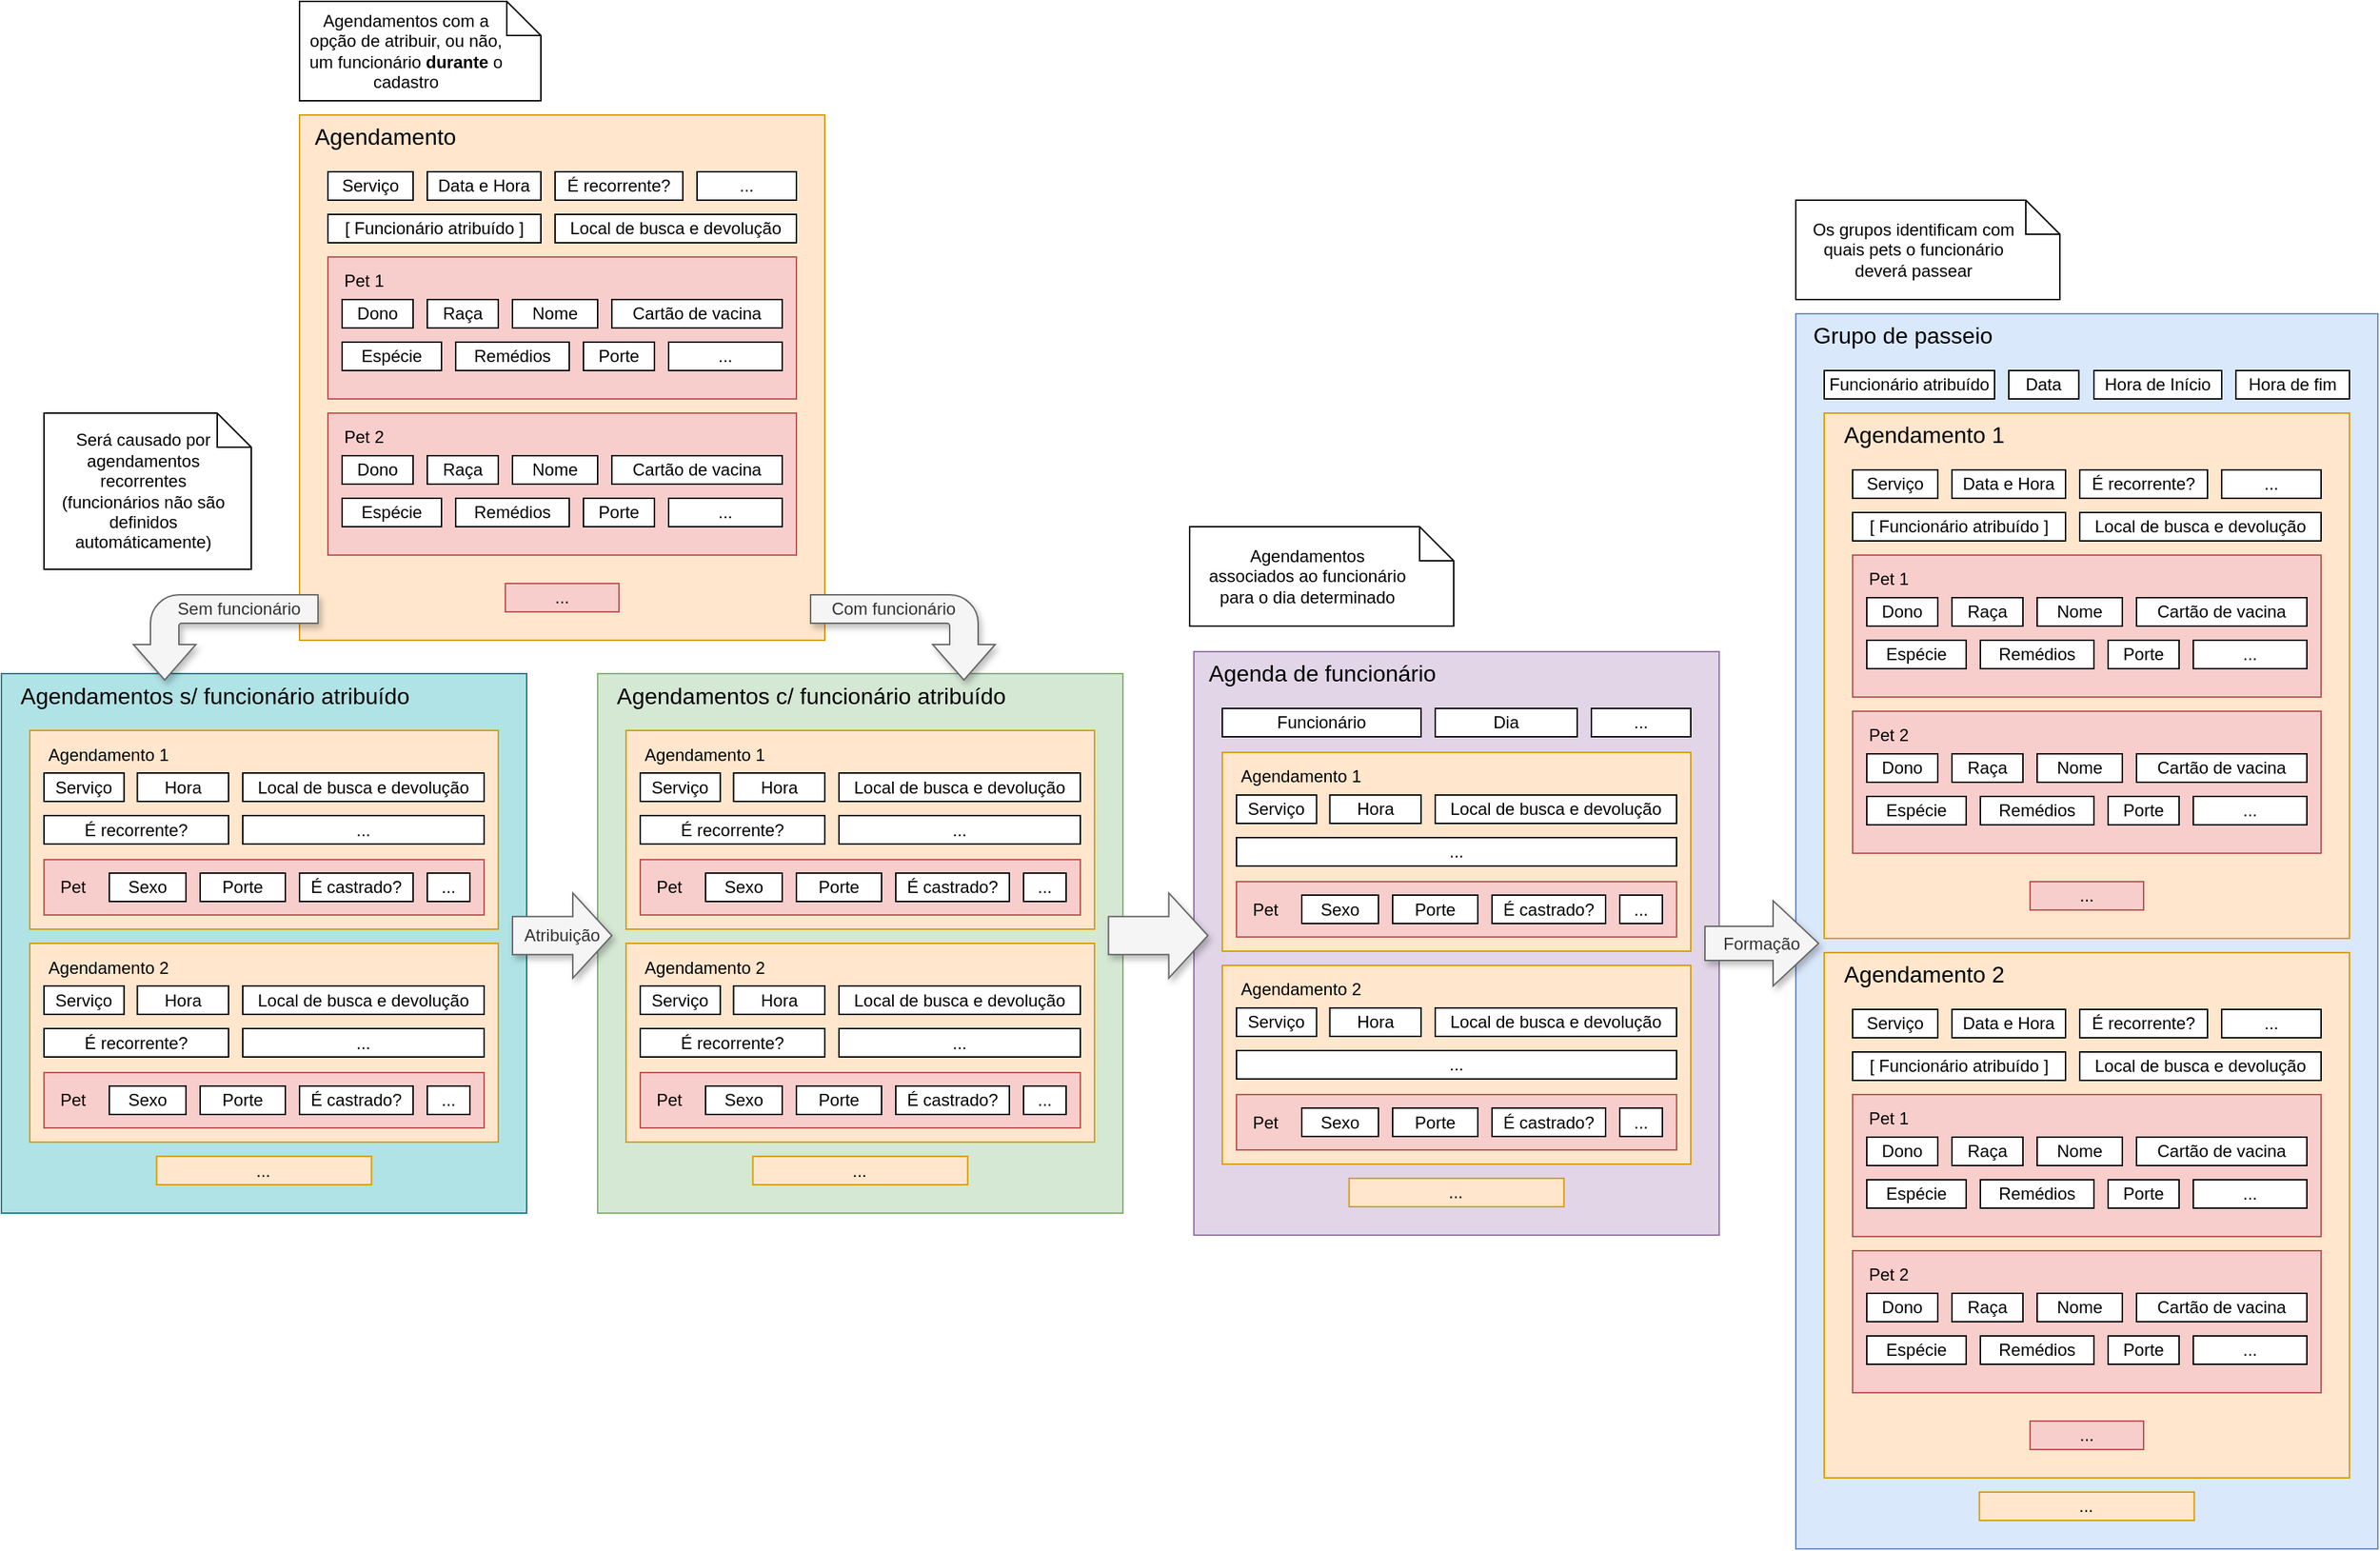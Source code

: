 <mxfile version="26.0.16">
  <diagram name="Page-1" id="s34llh__NXhLMa71MwE4">
    <mxGraphModel dx="2666" dy="677" grid="1" gridSize="10" guides="1" tooltips="1" connect="1" arrows="1" fold="1" page="1" pageScale="1" pageWidth="827" pageHeight="1169" math="0" shadow="0">
      <root>
        <mxCell id="0" />
        <mxCell id="1" parent="0" />
        <mxCell id="NtZi-PJopCHLtHp6JKRj-137" value="" style="group;strokeColor=#6c8ebf;fillColor=#dae8fc;recursiveResize=0;" vertex="1" connectable="0" parent="1">
          <mxGeometry x="274" y="380" width="410" height="870" as="geometry" />
        </mxCell>
        <mxCell id="NtZi-PJopCHLtHp6JKRj-139" value="Grupo de passeio" style="text;html=1;align=center;verticalAlign=middle;resizable=0;points=[];autosize=1;strokeColor=none;fillColor=none;fontSize=16;" vertex="1" parent="NtZi-PJopCHLtHp6JKRj-137">
          <mxGeometry width="150" height="30" as="geometry" />
        </mxCell>
        <mxCell id="NtZi-PJopCHLtHp6JKRj-140" value="..." style="rounded=0;whiteSpace=wrap;html=1;fillColor=#ffe6cc;strokeColor=#d79b00;" vertex="1" parent="NtZi-PJopCHLtHp6JKRj-137">
          <mxGeometry x="129.32" y="830" width="151.35" height="20" as="geometry" />
        </mxCell>
        <mxCell id="NtZi-PJopCHLtHp6JKRj-251" value="Funcionário atribuído" style="rounded=0;whiteSpace=wrap;html=1;" vertex="1" parent="NtZi-PJopCHLtHp6JKRj-137">
          <mxGeometry x="19.99" y="40" width="120.01" height="20" as="geometry" />
        </mxCell>
        <mxCell id="NtZi-PJopCHLtHp6JKRj-58" value="" style="group;fillColor=#ffe6cc;strokeColor=#d79b00;" vertex="1" connectable="0" parent="NtZi-PJopCHLtHp6JKRj-137">
          <mxGeometry x="19.99" y="70" width="370" height="370" as="geometry" />
        </mxCell>
        <mxCell id="NtZi-PJopCHLtHp6JKRj-2" value="Agendamento 1" style="text;html=1;align=center;verticalAlign=middle;resizable=0;points=[];autosize=1;strokeColor=none;fillColor=none;fontSize=16;" vertex="1" parent="NtZi-PJopCHLtHp6JKRj-58">
          <mxGeometry x="0.01" width="140" height="30" as="geometry" />
        </mxCell>
        <mxCell id="NtZi-PJopCHLtHp6JKRj-290" value="" style="group" vertex="1" connectable="0" parent="NtZi-PJopCHLtHp6JKRj-58">
          <mxGeometry x="20" y="40" width="330" height="310" as="geometry" />
        </mxCell>
        <mxCell id="NtZi-PJopCHLtHp6JKRj-39" value="..." style="rounded=0;whiteSpace=wrap;html=1;fillColor=#f8cecc;strokeColor=#b85450;" vertex="1" parent="NtZi-PJopCHLtHp6JKRj-290">
          <mxGeometry x="125" y="290" width="80" height="20" as="geometry" />
        </mxCell>
        <mxCell id="NtZi-PJopCHLtHp6JKRj-57" value="" style="group" vertex="1" connectable="0" parent="NtZi-PJopCHLtHp6JKRj-290">
          <mxGeometry width="330" height="50" as="geometry" />
        </mxCell>
        <mxCell id="NtZi-PJopCHLtHp6JKRj-3" value="Serviço" style="rounded=0;whiteSpace=wrap;html=1;" vertex="1" parent="NtZi-PJopCHLtHp6JKRj-57">
          <mxGeometry width="60" height="20" as="geometry" />
        </mxCell>
        <mxCell id="NtZi-PJopCHLtHp6JKRj-4" value="Data e Hora" style="rounded=0;whiteSpace=wrap;html=1;" vertex="1" parent="NtZi-PJopCHLtHp6JKRj-57">
          <mxGeometry x="70" width="80" height="20" as="geometry" />
        </mxCell>
        <mxCell id="NtZi-PJopCHLtHp6JKRj-5" value="É recorrente?" style="rounded=0;whiteSpace=wrap;html=1;" vertex="1" parent="NtZi-PJopCHLtHp6JKRj-57">
          <mxGeometry x="160" width="90" height="20" as="geometry" />
        </mxCell>
        <mxCell id="NtZi-PJopCHLtHp6JKRj-6" value="[ Funcionário atribuído ]" style="rounded=0;whiteSpace=wrap;html=1;" vertex="1" parent="NtZi-PJopCHLtHp6JKRj-57">
          <mxGeometry y="30" width="150" height="20" as="geometry" />
        </mxCell>
        <mxCell id="NtZi-PJopCHLtHp6JKRj-7" value="Local de busca e devolução" style="rounded=0;whiteSpace=wrap;html=1;" vertex="1" parent="NtZi-PJopCHLtHp6JKRj-57">
          <mxGeometry x="160" y="30" width="170" height="20" as="geometry" />
        </mxCell>
        <mxCell id="NtZi-PJopCHLtHp6JKRj-17" value="..." style="rounded=0;whiteSpace=wrap;html=1;" vertex="1" parent="NtZi-PJopCHLtHp6JKRj-57">
          <mxGeometry x="260" width="70" height="20" as="geometry" />
        </mxCell>
        <mxCell id="NtZi-PJopCHLtHp6JKRj-291" value="" style="group" vertex="1" connectable="0" parent="NtZi-PJopCHLtHp6JKRj-58">
          <mxGeometry x="20" y="100" width="330" height="100" as="geometry" />
        </mxCell>
        <mxCell id="NtZi-PJopCHLtHp6JKRj-41" value="" style="group" vertex="1" connectable="0" parent="NtZi-PJopCHLtHp6JKRj-291">
          <mxGeometry width="330" height="100" as="geometry" />
        </mxCell>
        <mxCell id="NtZi-PJopCHLtHp6JKRj-8" value="" style="rounded=0;whiteSpace=wrap;html=1;fillColor=#f8cecc;strokeColor=#b85450;" vertex="1" parent="NtZi-PJopCHLtHp6JKRj-41">
          <mxGeometry width="330" height="100" as="geometry" />
        </mxCell>
        <mxCell id="NtZi-PJopCHLtHp6JKRj-9" value="&lt;font style=&quot;font-size: 12px;&quot;&gt;Pet 1&lt;/font&gt;" style="text;html=1;align=center;verticalAlign=middle;resizable=0;points=[];autosize=1;strokeColor=none;fillColor=none;fontSize=16;" vertex="1" parent="NtZi-PJopCHLtHp6JKRj-41">
          <mxGeometry width="50" height="30" as="geometry" />
        </mxCell>
        <mxCell id="NtZi-PJopCHLtHp6JKRj-42" value="" style="group" vertex="1" connectable="0" parent="NtZi-PJopCHLtHp6JKRj-291">
          <mxGeometry x="10" y="30" width="310" height="50" as="geometry" />
        </mxCell>
        <mxCell id="NtZi-PJopCHLtHp6JKRj-10" value="Dono" style="rounded=0;whiteSpace=wrap;html=1;" vertex="1" parent="NtZi-PJopCHLtHp6JKRj-42">
          <mxGeometry width="50" height="20" as="geometry" />
        </mxCell>
        <mxCell id="NtZi-PJopCHLtHp6JKRj-11" value="Raça" style="rounded=0;whiteSpace=wrap;html=1;" vertex="1" parent="NtZi-PJopCHLtHp6JKRj-42">
          <mxGeometry x="60" width="50" height="20" as="geometry" />
        </mxCell>
        <mxCell id="NtZi-PJopCHLtHp6JKRj-12" value="Nome" style="rounded=0;whiteSpace=wrap;html=1;" vertex="1" parent="NtZi-PJopCHLtHp6JKRj-42">
          <mxGeometry x="120" width="60" height="20" as="geometry" />
        </mxCell>
        <mxCell id="NtZi-PJopCHLtHp6JKRj-13" value="Espécie" style="rounded=0;whiteSpace=wrap;html=1;" vertex="1" parent="NtZi-PJopCHLtHp6JKRj-42">
          <mxGeometry y="30" width="70" height="20" as="geometry" />
        </mxCell>
        <mxCell id="NtZi-PJopCHLtHp6JKRj-14" value="Remédios" style="rounded=0;whiteSpace=wrap;html=1;" vertex="1" parent="NtZi-PJopCHLtHp6JKRj-42">
          <mxGeometry x="80" y="30" width="80" height="20" as="geometry" />
        </mxCell>
        <mxCell id="NtZi-PJopCHLtHp6JKRj-15" value="Cartão de vacina" style="rounded=0;whiteSpace=wrap;html=1;" vertex="1" parent="NtZi-PJopCHLtHp6JKRj-42">
          <mxGeometry x="190" width="120" height="20" as="geometry" />
        </mxCell>
        <mxCell id="NtZi-PJopCHLtHp6JKRj-16" value="..." style="rounded=0;whiteSpace=wrap;html=1;" vertex="1" parent="NtZi-PJopCHLtHp6JKRj-42">
          <mxGeometry x="230" y="30" width="80" height="20" as="geometry" />
        </mxCell>
        <mxCell id="NtZi-PJopCHLtHp6JKRj-18" value="Porte" style="rounded=0;whiteSpace=wrap;html=1;" vertex="1" parent="NtZi-PJopCHLtHp6JKRj-42">
          <mxGeometry x="170" y="30" width="50" height="20" as="geometry" />
        </mxCell>
        <mxCell id="NtZi-PJopCHLtHp6JKRj-296" value="" style="group" vertex="1" connectable="0" parent="NtZi-PJopCHLtHp6JKRj-58">
          <mxGeometry x="20" y="210" width="330" height="100" as="geometry" />
        </mxCell>
        <mxCell id="NtZi-PJopCHLtHp6JKRj-297" value="" style="group" vertex="1" connectable="0" parent="NtZi-PJopCHLtHp6JKRj-296">
          <mxGeometry width="330" height="100" as="geometry" />
        </mxCell>
        <mxCell id="NtZi-PJopCHLtHp6JKRj-298" value="" style="rounded=0;whiteSpace=wrap;html=1;fillColor=#f8cecc;strokeColor=#b85450;" vertex="1" parent="NtZi-PJopCHLtHp6JKRj-297">
          <mxGeometry width="330" height="100" as="geometry" />
        </mxCell>
        <mxCell id="NtZi-PJopCHLtHp6JKRj-299" value="&lt;font style=&quot;font-size: 12px;&quot;&gt;Pet 2&lt;/font&gt;" style="text;html=1;align=center;verticalAlign=middle;resizable=0;points=[];autosize=1;strokeColor=none;fillColor=none;fontSize=16;" vertex="1" parent="NtZi-PJopCHLtHp6JKRj-297">
          <mxGeometry width="50" height="30" as="geometry" />
        </mxCell>
        <mxCell id="NtZi-PJopCHLtHp6JKRj-300" value="" style="group" vertex="1" connectable="0" parent="NtZi-PJopCHLtHp6JKRj-296">
          <mxGeometry x="10" y="30" width="310" height="50" as="geometry" />
        </mxCell>
        <mxCell id="NtZi-PJopCHLtHp6JKRj-301" value="Dono" style="rounded=0;whiteSpace=wrap;html=1;" vertex="1" parent="NtZi-PJopCHLtHp6JKRj-300">
          <mxGeometry width="50" height="20" as="geometry" />
        </mxCell>
        <mxCell id="NtZi-PJopCHLtHp6JKRj-302" value="Raça" style="rounded=0;whiteSpace=wrap;html=1;" vertex="1" parent="NtZi-PJopCHLtHp6JKRj-300">
          <mxGeometry x="60" width="50" height="20" as="geometry" />
        </mxCell>
        <mxCell id="NtZi-PJopCHLtHp6JKRj-303" value="Nome" style="rounded=0;whiteSpace=wrap;html=1;" vertex="1" parent="NtZi-PJopCHLtHp6JKRj-300">
          <mxGeometry x="120" width="60" height="20" as="geometry" />
        </mxCell>
        <mxCell id="NtZi-PJopCHLtHp6JKRj-304" value="Espécie" style="rounded=0;whiteSpace=wrap;html=1;" vertex="1" parent="NtZi-PJopCHLtHp6JKRj-300">
          <mxGeometry y="30" width="70" height="20" as="geometry" />
        </mxCell>
        <mxCell id="NtZi-PJopCHLtHp6JKRj-305" value="Remédios" style="rounded=0;whiteSpace=wrap;html=1;" vertex="1" parent="NtZi-PJopCHLtHp6JKRj-300">
          <mxGeometry x="80" y="30" width="80" height="20" as="geometry" />
        </mxCell>
        <mxCell id="NtZi-PJopCHLtHp6JKRj-306" value="Cartão de vacina" style="rounded=0;whiteSpace=wrap;html=1;" vertex="1" parent="NtZi-PJopCHLtHp6JKRj-300">
          <mxGeometry x="190" width="120" height="20" as="geometry" />
        </mxCell>
        <mxCell id="NtZi-PJopCHLtHp6JKRj-307" value="..." style="rounded=0;whiteSpace=wrap;html=1;" vertex="1" parent="NtZi-PJopCHLtHp6JKRj-300">
          <mxGeometry x="230" y="30" width="80" height="20" as="geometry" />
        </mxCell>
        <mxCell id="NtZi-PJopCHLtHp6JKRj-308" value="Porte" style="rounded=0;whiteSpace=wrap;html=1;" vertex="1" parent="NtZi-PJopCHLtHp6JKRj-300">
          <mxGeometry x="170" y="30" width="50" height="20" as="geometry" />
        </mxCell>
        <mxCell id="NtZi-PJopCHLtHp6JKRj-309" value="" style="group;fillColor=#ffe6cc;strokeColor=#d79b00;" vertex="1" connectable="0" parent="NtZi-PJopCHLtHp6JKRj-137">
          <mxGeometry x="19.99" y="450" width="370" height="370" as="geometry" />
        </mxCell>
        <mxCell id="NtZi-PJopCHLtHp6JKRj-310" value="Agendamento 2" style="text;html=1;align=center;verticalAlign=middle;resizable=0;points=[];autosize=1;strokeColor=none;fillColor=none;fontSize=16;" vertex="1" parent="NtZi-PJopCHLtHp6JKRj-309">
          <mxGeometry x="0.01" width="140" height="30" as="geometry" />
        </mxCell>
        <mxCell id="NtZi-PJopCHLtHp6JKRj-311" value="" style="group" vertex="1" connectable="0" parent="NtZi-PJopCHLtHp6JKRj-309">
          <mxGeometry x="20" y="40" width="330" height="310" as="geometry" />
        </mxCell>
        <mxCell id="NtZi-PJopCHLtHp6JKRj-312" value="..." style="rounded=0;whiteSpace=wrap;html=1;fillColor=#f8cecc;strokeColor=#b85450;" vertex="1" parent="NtZi-PJopCHLtHp6JKRj-311">
          <mxGeometry x="125" y="290" width="80" height="20" as="geometry" />
        </mxCell>
        <mxCell id="NtZi-PJopCHLtHp6JKRj-313" value="" style="group" vertex="1" connectable="0" parent="NtZi-PJopCHLtHp6JKRj-311">
          <mxGeometry width="330" height="50" as="geometry" />
        </mxCell>
        <mxCell id="NtZi-PJopCHLtHp6JKRj-314" value="Serviço" style="rounded=0;whiteSpace=wrap;html=1;" vertex="1" parent="NtZi-PJopCHLtHp6JKRj-313">
          <mxGeometry width="60" height="20" as="geometry" />
        </mxCell>
        <mxCell id="NtZi-PJopCHLtHp6JKRj-315" value="Data e Hora" style="rounded=0;whiteSpace=wrap;html=1;" vertex="1" parent="NtZi-PJopCHLtHp6JKRj-313">
          <mxGeometry x="70" width="80" height="20" as="geometry" />
        </mxCell>
        <mxCell id="NtZi-PJopCHLtHp6JKRj-316" value="É recorrente?" style="rounded=0;whiteSpace=wrap;html=1;" vertex="1" parent="NtZi-PJopCHLtHp6JKRj-313">
          <mxGeometry x="160" width="90" height="20" as="geometry" />
        </mxCell>
        <mxCell id="NtZi-PJopCHLtHp6JKRj-317" value="[ Funcionário atribuído ]" style="rounded=0;whiteSpace=wrap;html=1;" vertex="1" parent="NtZi-PJopCHLtHp6JKRj-313">
          <mxGeometry y="30" width="150" height="20" as="geometry" />
        </mxCell>
        <mxCell id="NtZi-PJopCHLtHp6JKRj-318" value="Local de busca e devolução" style="rounded=0;whiteSpace=wrap;html=1;" vertex="1" parent="NtZi-PJopCHLtHp6JKRj-313">
          <mxGeometry x="160" y="30" width="170" height="20" as="geometry" />
        </mxCell>
        <mxCell id="NtZi-PJopCHLtHp6JKRj-319" value="..." style="rounded=0;whiteSpace=wrap;html=1;" vertex="1" parent="NtZi-PJopCHLtHp6JKRj-313">
          <mxGeometry x="260" width="70" height="20" as="geometry" />
        </mxCell>
        <mxCell id="NtZi-PJopCHLtHp6JKRj-320" value="" style="group" vertex="1" connectable="0" parent="NtZi-PJopCHLtHp6JKRj-309">
          <mxGeometry x="20" y="100" width="330" height="100" as="geometry" />
        </mxCell>
        <mxCell id="NtZi-PJopCHLtHp6JKRj-321" value="" style="group" vertex="1" connectable="0" parent="NtZi-PJopCHLtHp6JKRj-320">
          <mxGeometry width="330" height="100" as="geometry" />
        </mxCell>
        <mxCell id="NtZi-PJopCHLtHp6JKRj-322" value="" style="rounded=0;whiteSpace=wrap;html=1;fillColor=#f8cecc;strokeColor=#b85450;" vertex="1" parent="NtZi-PJopCHLtHp6JKRj-321">
          <mxGeometry width="330" height="100" as="geometry" />
        </mxCell>
        <mxCell id="NtZi-PJopCHLtHp6JKRj-323" value="&lt;font style=&quot;font-size: 12px;&quot;&gt;Pet 1&lt;/font&gt;" style="text;html=1;align=center;verticalAlign=middle;resizable=0;points=[];autosize=1;strokeColor=none;fillColor=none;fontSize=16;" vertex="1" parent="NtZi-PJopCHLtHp6JKRj-321">
          <mxGeometry width="50" height="30" as="geometry" />
        </mxCell>
        <mxCell id="NtZi-PJopCHLtHp6JKRj-324" value="" style="group" vertex="1" connectable="0" parent="NtZi-PJopCHLtHp6JKRj-320">
          <mxGeometry x="10" y="30" width="310" height="50" as="geometry" />
        </mxCell>
        <mxCell id="NtZi-PJopCHLtHp6JKRj-325" value="Dono" style="rounded=0;whiteSpace=wrap;html=1;" vertex="1" parent="NtZi-PJopCHLtHp6JKRj-324">
          <mxGeometry width="50" height="20" as="geometry" />
        </mxCell>
        <mxCell id="NtZi-PJopCHLtHp6JKRj-326" value="Raça" style="rounded=0;whiteSpace=wrap;html=1;" vertex="1" parent="NtZi-PJopCHLtHp6JKRj-324">
          <mxGeometry x="60" width="50" height="20" as="geometry" />
        </mxCell>
        <mxCell id="NtZi-PJopCHLtHp6JKRj-327" value="Nome" style="rounded=0;whiteSpace=wrap;html=1;" vertex="1" parent="NtZi-PJopCHLtHp6JKRj-324">
          <mxGeometry x="120" width="60" height="20" as="geometry" />
        </mxCell>
        <mxCell id="NtZi-PJopCHLtHp6JKRj-328" value="Espécie" style="rounded=0;whiteSpace=wrap;html=1;" vertex="1" parent="NtZi-PJopCHLtHp6JKRj-324">
          <mxGeometry y="30" width="70" height="20" as="geometry" />
        </mxCell>
        <mxCell id="NtZi-PJopCHLtHp6JKRj-329" value="Remédios" style="rounded=0;whiteSpace=wrap;html=1;" vertex="1" parent="NtZi-PJopCHLtHp6JKRj-324">
          <mxGeometry x="80" y="30" width="80" height="20" as="geometry" />
        </mxCell>
        <mxCell id="NtZi-PJopCHLtHp6JKRj-330" value="Cartão de vacina" style="rounded=0;whiteSpace=wrap;html=1;" vertex="1" parent="NtZi-PJopCHLtHp6JKRj-324">
          <mxGeometry x="190" width="120" height="20" as="geometry" />
        </mxCell>
        <mxCell id="NtZi-PJopCHLtHp6JKRj-331" value="..." style="rounded=0;whiteSpace=wrap;html=1;" vertex="1" parent="NtZi-PJopCHLtHp6JKRj-324">
          <mxGeometry x="230" y="30" width="80" height="20" as="geometry" />
        </mxCell>
        <mxCell id="NtZi-PJopCHLtHp6JKRj-332" value="Porte" style="rounded=0;whiteSpace=wrap;html=1;" vertex="1" parent="NtZi-PJopCHLtHp6JKRj-324">
          <mxGeometry x="170" y="30" width="50" height="20" as="geometry" />
        </mxCell>
        <mxCell id="NtZi-PJopCHLtHp6JKRj-333" value="" style="group" vertex="1" connectable="0" parent="NtZi-PJopCHLtHp6JKRj-309">
          <mxGeometry x="20" y="210" width="330" height="100" as="geometry" />
        </mxCell>
        <mxCell id="NtZi-PJopCHLtHp6JKRj-334" value="" style="group" vertex="1" connectable="0" parent="NtZi-PJopCHLtHp6JKRj-333">
          <mxGeometry width="330" height="100" as="geometry" />
        </mxCell>
        <mxCell id="NtZi-PJopCHLtHp6JKRj-335" value="" style="rounded=0;whiteSpace=wrap;html=1;fillColor=#f8cecc;strokeColor=#b85450;" vertex="1" parent="NtZi-PJopCHLtHp6JKRj-334">
          <mxGeometry width="330" height="100" as="geometry" />
        </mxCell>
        <mxCell id="NtZi-PJopCHLtHp6JKRj-336" value="&lt;font style=&quot;font-size: 12px;&quot;&gt;Pet 2&lt;/font&gt;" style="text;html=1;align=center;verticalAlign=middle;resizable=0;points=[];autosize=1;strokeColor=none;fillColor=none;fontSize=16;" vertex="1" parent="NtZi-PJopCHLtHp6JKRj-334">
          <mxGeometry width="50" height="30" as="geometry" />
        </mxCell>
        <mxCell id="NtZi-PJopCHLtHp6JKRj-337" value="" style="group" vertex="1" connectable="0" parent="NtZi-PJopCHLtHp6JKRj-333">
          <mxGeometry x="10" y="30" width="310" height="50" as="geometry" />
        </mxCell>
        <mxCell id="NtZi-PJopCHLtHp6JKRj-338" value="Dono" style="rounded=0;whiteSpace=wrap;html=1;" vertex="1" parent="NtZi-PJopCHLtHp6JKRj-337">
          <mxGeometry width="50" height="20" as="geometry" />
        </mxCell>
        <mxCell id="NtZi-PJopCHLtHp6JKRj-339" value="Raça" style="rounded=0;whiteSpace=wrap;html=1;" vertex="1" parent="NtZi-PJopCHLtHp6JKRj-337">
          <mxGeometry x="60" width="50" height="20" as="geometry" />
        </mxCell>
        <mxCell id="NtZi-PJopCHLtHp6JKRj-340" value="Nome" style="rounded=0;whiteSpace=wrap;html=1;" vertex="1" parent="NtZi-PJopCHLtHp6JKRj-337">
          <mxGeometry x="120" width="60" height="20" as="geometry" />
        </mxCell>
        <mxCell id="NtZi-PJopCHLtHp6JKRj-341" value="Espécie" style="rounded=0;whiteSpace=wrap;html=1;" vertex="1" parent="NtZi-PJopCHLtHp6JKRj-337">
          <mxGeometry y="30" width="70" height="20" as="geometry" />
        </mxCell>
        <mxCell id="NtZi-PJopCHLtHp6JKRj-342" value="Remédios" style="rounded=0;whiteSpace=wrap;html=1;" vertex="1" parent="NtZi-PJopCHLtHp6JKRj-337">
          <mxGeometry x="80" y="30" width="80" height="20" as="geometry" />
        </mxCell>
        <mxCell id="NtZi-PJopCHLtHp6JKRj-343" value="Cartão de vacina" style="rounded=0;whiteSpace=wrap;html=1;" vertex="1" parent="NtZi-PJopCHLtHp6JKRj-337">
          <mxGeometry x="190" width="120" height="20" as="geometry" />
        </mxCell>
        <mxCell id="NtZi-PJopCHLtHp6JKRj-344" value="..." style="rounded=0;whiteSpace=wrap;html=1;" vertex="1" parent="NtZi-PJopCHLtHp6JKRj-337">
          <mxGeometry x="230" y="30" width="80" height="20" as="geometry" />
        </mxCell>
        <mxCell id="NtZi-PJopCHLtHp6JKRj-345" value="Porte" style="rounded=0;whiteSpace=wrap;html=1;" vertex="1" parent="NtZi-PJopCHLtHp6JKRj-337">
          <mxGeometry x="170" y="30" width="50" height="20" as="geometry" />
        </mxCell>
        <mxCell id="NtZi-PJopCHLtHp6JKRj-346" value="Hora de Início" style="rounded=0;whiteSpace=wrap;html=1;" vertex="1" parent="NtZi-PJopCHLtHp6JKRj-137">
          <mxGeometry x="210" y="40" width="90" height="20" as="geometry" />
        </mxCell>
        <mxCell id="NtZi-PJopCHLtHp6JKRj-347" value="Hora de fim" style="rounded=0;whiteSpace=wrap;html=1;" vertex="1" parent="NtZi-PJopCHLtHp6JKRj-137">
          <mxGeometry x="310" y="40" width="79.99" height="20" as="geometry" />
        </mxCell>
        <mxCell id="NtZi-PJopCHLtHp6JKRj-348" value="Data" style="rounded=0;whiteSpace=wrap;html=1;" vertex="1" parent="NtZi-PJopCHLtHp6JKRj-137">
          <mxGeometry x="150" y="40" width="49.33" height="20" as="geometry" />
        </mxCell>
        <mxCell id="NtZi-PJopCHLtHp6JKRj-386" value="" style="group;fillColor=#ffe6cc;strokeColor=#d79b00;" vertex="1" connectable="0" parent="1">
          <mxGeometry x="-780.0" y="240" width="370" height="370" as="geometry" />
        </mxCell>
        <mxCell id="NtZi-PJopCHLtHp6JKRj-387" value="Agendamento" style="text;html=1;align=center;verticalAlign=middle;resizable=0;points=[];autosize=1;strokeColor=none;fillColor=none;fontSize=16;" vertex="1" parent="NtZi-PJopCHLtHp6JKRj-386">
          <mxGeometry width="120" height="30" as="geometry" />
        </mxCell>
        <mxCell id="NtZi-PJopCHLtHp6JKRj-388" value="" style="group" vertex="1" connectable="0" parent="NtZi-PJopCHLtHp6JKRj-386">
          <mxGeometry x="20" y="40" width="330" height="310" as="geometry" />
        </mxCell>
        <mxCell id="NtZi-PJopCHLtHp6JKRj-389" value="..." style="rounded=0;whiteSpace=wrap;html=1;fillColor=#f8cecc;strokeColor=#b85450;" vertex="1" parent="NtZi-PJopCHLtHp6JKRj-388">
          <mxGeometry x="125" y="290" width="80" height="20" as="geometry" />
        </mxCell>
        <mxCell id="NtZi-PJopCHLtHp6JKRj-390" value="" style="group" vertex="1" connectable="0" parent="NtZi-PJopCHLtHp6JKRj-388">
          <mxGeometry width="330" height="50" as="geometry" />
        </mxCell>
        <mxCell id="NtZi-PJopCHLtHp6JKRj-391" value="Serviço" style="rounded=0;whiteSpace=wrap;html=1;" vertex="1" parent="NtZi-PJopCHLtHp6JKRj-390">
          <mxGeometry width="60" height="20" as="geometry" />
        </mxCell>
        <mxCell id="NtZi-PJopCHLtHp6JKRj-392" value="Data e Hora" style="rounded=0;whiteSpace=wrap;html=1;" vertex="1" parent="NtZi-PJopCHLtHp6JKRj-390">
          <mxGeometry x="70" width="80" height="20" as="geometry" />
        </mxCell>
        <mxCell id="NtZi-PJopCHLtHp6JKRj-393" value="É recorrente?" style="rounded=0;whiteSpace=wrap;html=1;" vertex="1" parent="NtZi-PJopCHLtHp6JKRj-390">
          <mxGeometry x="160" width="90" height="20" as="geometry" />
        </mxCell>
        <mxCell id="NtZi-PJopCHLtHp6JKRj-394" value="[ Funcionário atribuído ]" style="rounded=0;whiteSpace=wrap;html=1;" vertex="1" parent="NtZi-PJopCHLtHp6JKRj-390">
          <mxGeometry y="30" width="150" height="20" as="geometry" />
        </mxCell>
        <mxCell id="NtZi-PJopCHLtHp6JKRj-395" value="Local de busca e devolução" style="rounded=0;whiteSpace=wrap;html=1;" vertex="1" parent="NtZi-PJopCHLtHp6JKRj-390">
          <mxGeometry x="160" y="30" width="170" height="20" as="geometry" />
        </mxCell>
        <mxCell id="NtZi-PJopCHLtHp6JKRj-396" value="..." style="rounded=0;whiteSpace=wrap;html=1;" vertex="1" parent="NtZi-PJopCHLtHp6JKRj-390">
          <mxGeometry x="260" width="70" height="20" as="geometry" />
        </mxCell>
        <mxCell id="NtZi-PJopCHLtHp6JKRj-397" value="" style="group" vertex="1" connectable="0" parent="NtZi-PJopCHLtHp6JKRj-386">
          <mxGeometry x="20" y="100" width="330" height="100" as="geometry" />
        </mxCell>
        <mxCell id="NtZi-PJopCHLtHp6JKRj-398" value="" style="group" vertex="1" connectable="0" parent="NtZi-PJopCHLtHp6JKRj-397">
          <mxGeometry width="330" height="100" as="geometry" />
        </mxCell>
        <mxCell id="NtZi-PJopCHLtHp6JKRj-399" value="" style="rounded=0;whiteSpace=wrap;html=1;fillColor=#f8cecc;strokeColor=#b85450;" vertex="1" parent="NtZi-PJopCHLtHp6JKRj-398">
          <mxGeometry width="330" height="100" as="geometry" />
        </mxCell>
        <mxCell id="NtZi-PJopCHLtHp6JKRj-400" value="&lt;font style=&quot;font-size: 12px;&quot;&gt;Pet 1&lt;/font&gt;" style="text;html=1;align=center;verticalAlign=middle;resizable=0;points=[];autosize=1;strokeColor=none;fillColor=none;fontSize=16;" vertex="1" parent="NtZi-PJopCHLtHp6JKRj-398">
          <mxGeometry width="50" height="30" as="geometry" />
        </mxCell>
        <mxCell id="NtZi-PJopCHLtHp6JKRj-401" value="" style="group" vertex="1" connectable="0" parent="NtZi-PJopCHLtHp6JKRj-397">
          <mxGeometry x="10" y="30" width="310" height="50" as="geometry" />
        </mxCell>
        <mxCell id="NtZi-PJopCHLtHp6JKRj-402" value="Dono" style="rounded=0;whiteSpace=wrap;html=1;" vertex="1" parent="NtZi-PJopCHLtHp6JKRj-401">
          <mxGeometry width="50" height="20" as="geometry" />
        </mxCell>
        <mxCell id="NtZi-PJopCHLtHp6JKRj-403" value="Raça" style="rounded=0;whiteSpace=wrap;html=1;" vertex="1" parent="NtZi-PJopCHLtHp6JKRj-401">
          <mxGeometry x="60" width="50" height="20" as="geometry" />
        </mxCell>
        <mxCell id="NtZi-PJopCHLtHp6JKRj-404" value="Nome" style="rounded=0;whiteSpace=wrap;html=1;" vertex="1" parent="NtZi-PJopCHLtHp6JKRj-401">
          <mxGeometry x="120" width="60" height="20" as="geometry" />
        </mxCell>
        <mxCell id="NtZi-PJopCHLtHp6JKRj-405" value="Espécie" style="rounded=0;whiteSpace=wrap;html=1;" vertex="1" parent="NtZi-PJopCHLtHp6JKRj-401">
          <mxGeometry y="30" width="70" height="20" as="geometry" />
        </mxCell>
        <mxCell id="NtZi-PJopCHLtHp6JKRj-406" value="Remédios" style="rounded=0;whiteSpace=wrap;html=1;" vertex="1" parent="NtZi-PJopCHLtHp6JKRj-401">
          <mxGeometry x="80" y="30" width="80" height="20" as="geometry" />
        </mxCell>
        <mxCell id="NtZi-PJopCHLtHp6JKRj-407" value="Cartão de vacina" style="rounded=0;whiteSpace=wrap;html=1;" vertex="1" parent="NtZi-PJopCHLtHp6JKRj-401">
          <mxGeometry x="190" width="120" height="20" as="geometry" />
        </mxCell>
        <mxCell id="NtZi-PJopCHLtHp6JKRj-408" value="..." style="rounded=0;whiteSpace=wrap;html=1;" vertex="1" parent="NtZi-PJopCHLtHp6JKRj-401">
          <mxGeometry x="230" y="30" width="80" height="20" as="geometry" />
        </mxCell>
        <mxCell id="NtZi-PJopCHLtHp6JKRj-409" value="Porte" style="rounded=0;whiteSpace=wrap;html=1;" vertex="1" parent="NtZi-PJopCHLtHp6JKRj-401">
          <mxGeometry x="170" y="30" width="50" height="20" as="geometry" />
        </mxCell>
        <mxCell id="NtZi-PJopCHLtHp6JKRj-410" value="" style="group" vertex="1" connectable="0" parent="NtZi-PJopCHLtHp6JKRj-386">
          <mxGeometry x="20" y="210" width="330" height="100" as="geometry" />
        </mxCell>
        <mxCell id="NtZi-PJopCHLtHp6JKRj-411" value="" style="group" vertex="1" connectable="0" parent="NtZi-PJopCHLtHp6JKRj-410">
          <mxGeometry width="330" height="100" as="geometry" />
        </mxCell>
        <mxCell id="NtZi-PJopCHLtHp6JKRj-412" value="" style="rounded=0;whiteSpace=wrap;html=1;fillColor=#f8cecc;strokeColor=#b85450;" vertex="1" parent="NtZi-PJopCHLtHp6JKRj-411">
          <mxGeometry width="330" height="100" as="geometry" />
        </mxCell>
        <mxCell id="NtZi-PJopCHLtHp6JKRj-413" value="&lt;font style=&quot;font-size: 12px;&quot;&gt;Pet 2&lt;/font&gt;" style="text;html=1;align=center;verticalAlign=middle;resizable=0;points=[];autosize=1;strokeColor=none;fillColor=none;fontSize=16;" vertex="1" parent="NtZi-PJopCHLtHp6JKRj-411">
          <mxGeometry width="50" height="30" as="geometry" />
        </mxCell>
        <mxCell id="NtZi-PJopCHLtHp6JKRj-414" value="" style="group" vertex="1" connectable="0" parent="NtZi-PJopCHLtHp6JKRj-410">
          <mxGeometry x="10" y="30" width="310" height="50" as="geometry" />
        </mxCell>
        <mxCell id="NtZi-PJopCHLtHp6JKRj-415" value="Dono" style="rounded=0;whiteSpace=wrap;html=1;" vertex="1" parent="NtZi-PJopCHLtHp6JKRj-414">
          <mxGeometry width="50" height="20" as="geometry" />
        </mxCell>
        <mxCell id="NtZi-PJopCHLtHp6JKRj-416" value="Raça" style="rounded=0;whiteSpace=wrap;html=1;" vertex="1" parent="NtZi-PJopCHLtHp6JKRj-414">
          <mxGeometry x="60" width="50" height="20" as="geometry" />
        </mxCell>
        <mxCell id="NtZi-PJopCHLtHp6JKRj-417" value="Nome" style="rounded=0;whiteSpace=wrap;html=1;" vertex="1" parent="NtZi-PJopCHLtHp6JKRj-414">
          <mxGeometry x="120" width="60" height="20" as="geometry" />
        </mxCell>
        <mxCell id="NtZi-PJopCHLtHp6JKRj-418" value="Espécie" style="rounded=0;whiteSpace=wrap;html=1;" vertex="1" parent="NtZi-PJopCHLtHp6JKRj-414">
          <mxGeometry y="30" width="70" height="20" as="geometry" />
        </mxCell>
        <mxCell id="NtZi-PJopCHLtHp6JKRj-419" value="Remédios" style="rounded=0;whiteSpace=wrap;html=1;" vertex="1" parent="NtZi-PJopCHLtHp6JKRj-414">
          <mxGeometry x="80" y="30" width="80" height="20" as="geometry" />
        </mxCell>
        <mxCell id="NtZi-PJopCHLtHp6JKRj-420" value="Cartão de vacina" style="rounded=0;whiteSpace=wrap;html=1;" vertex="1" parent="NtZi-PJopCHLtHp6JKRj-414">
          <mxGeometry x="190" width="120" height="20" as="geometry" />
        </mxCell>
        <mxCell id="NtZi-PJopCHLtHp6JKRj-421" value="..." style="rounded=0;whiteSpace=wrap;html=1;" vertex="1" parent="NtZi-PJopCHLtHp6JKRj-414">
          <mxGeometry x="230" y="30" width="80" height="20" as="geometry" />
        </mxCell>
        <mxCell id="NtZi-PJopCHLtHp6JKRj-422" value="Porte" style="rounded=0;whiteSpace=wrap;html=1;" vertex="1" parent="NtZi-PJopCHLtHp6JKRj-414">
          <mxGeometry x="170" y="30" width="50" height="20" as="geometry" />
        </mxCell>
        <mxCell id="NtZi-PJopCHLtHp6JKRj-423" value="" style="group;fillColor=#e1d5e7;strokeColor=#9673a6;container=0;" vertex="1" connectable="0" parent="1">
          <mxGeometry x="-150" y="618" width="370" height="411" as="geometry" />
        </mxCell>
        <mxCell id="NtZi-PJopCHLtHp6JKRj-424" value="Agenda de funcionário" style="text;html=1;align=center;verticalAlign=middle;resizable=0;points=[];autosize=1;strokeColor=none;fillColor=none;fontSize=16;" vertex="1" parent="1">
          <mxGeometry x="-150.0" y="618" width="180" height="30" as="geometry" />
        </mxCell>
        <mxCell id="NtZi-PJopCHLtHp6JKRj-425" value="" style="group" vertex="1" connectable="0" parent="1">
          <mxGeometry x="-130.0" y="658" width="330" height="310" as="geometry" />
        </mxCell>
        <mxCell id="NtZi-PJopCHLtHp6JKRj-427" value="" style="group" vertex="1" connectable="0" parent="NtZi-PJopCHLtHp6JKRj-425">
          <mxGeometry width="330" height="50" as="geometry" />
        </mxCell>
        <mxCell id="NtZi-PJopCHLtHp6JKRj-428" value="Funcionário" style="rounded=0;whiteSpace=wrap;html=1;" vertex="1" parent="NtZi-PJopCHLtHp6JKRj-427">
          <mxGeometry width="140" height="20" as="geometry" />
        </mxCell>
        <mxCell id="NtZi-PJopCHLtHp6JKRj-433" value="..." style="rounded=0;whiteSpace=wrap;html=1;" vertex="1" parent="NtZi-PJopCHLtHp6JKRj-427">
          <mxGeometry x="260" width="70" height="20" as="geometry" />
        </mxCell>
        <mxCell id="NtZi-PJopCHLtHp6JKRj-429" value="Dia" style="rounded=0;whiteSpace=wrap;html=1;" vertex="1" parent="1">
          <mxGeometry x="20.0" y="658" width="100" height="20" as="geometry" />
        </mxCell>
        <mxCell id="NtZi-PJopCHLtHp6JKRj-504" value="" style="group" vertex="1" connectable="0" parent="1">
          <mxGeometry x="-130.0" y="689" width="330" height="140" as="geometry" />
        </mxCell>
        <mxCell id="NtZi-PJopCHLtHp6JKRj-436" value="" style="rounded=0;whiteSpace=wrap;html=1;fillColor=#ffe6cc;strokeColor=#d79b00;" vertex="1" parent="NtZi-PJopCHLtHp6JKRj-504">
          <mxGeometry width="330" height="140" as="geometry" />
        </mxCell>
        <mxCell id="NtZi-PJopCHLtHp6JKRj-437" value="&lt;font style=&quot;font-size: 12px;&quot;&gt;Agendamento 1&lt;/font&gt;" style="text;html=1;align=center;verticalAlign=middle;resizable=0;points=[];autosize=1;strokeColor=none;fillColor=none;fontSize=16;" vertex="1" parent="NtZi-PJopCHLtHp6JKRj-504">
          <mxGeometry width="110" height="30" as="geometry" />
        </mxCell>
        <mxCell id="NtZi-PJopCHLtHp6JKRj-460" value="" style="group" vertex="1" connectable="0" parent="NtZi-PJopCHLtHp6JKRj-504">
          <mxGeometry x="10" y="30" width="310" height="50" as="geometry" />
        </mxCell>
        <mxCell id="NtZi-PJopCHLtHp6JKRj-461" value="Serviço" style="rounded=0;whiteSpace=wrap;html=1;" vertex="1" parent="NtZi-PJopCHLtHp6JKRj-460">
          <mxGeometry width="56.364" height="20" as="geometry" />
        </mxCell>
        <mxCell id="NtZi-PJopCHLtHp6JKRj-462" value="Hora" style="rounded=0;whiteSpace=wrap;html=1;" vertex="1" parent="NtZi-PJopCHLtHp6JKRj-460">
          <mxGeometry x="65.76" width="64.24" height="20" as="geometry" />
        </mxCell>
        <mxCell id="NtZi-PJopCHLtHp6JKRj-463" value="Local de busca e devolução" style="rounded=0;whiteSpace=wrap;html=1;" vertex="1" parent="NtZi-PJopCHLtHp6JKRj-460">
          <mxGeometry x="140" width="170" height="20" as="geometry" />
        </mxCell>
        <mxCell id="NtZi-PJopCHLtHp6JKRj-464" value="..." style="rounded=0;whiteSpace=wrap;html=1;" vertex="1" parent="NtZi-PJopCHLtHp6JKRj-460">
          <mxGeometry y="30" width="310" height="20" as="geometry" />
        </mxCell>
        <mxCell id="NtZi-PJopCHLtHp6JKRj-467" value="" style="rounded=0;whiteSpace=wrap;html=1;fillColor=#f8cecc;strokeColor=#b85450;" vertex="1" parent="NtZi-PJopCHLtHp6JKRj-504">
          <mxGeometry x="10" y="91" width="310" height="39" as="geometry" />
        </mxCell>
        <mxCell id="NtZi-PJopCHLtHp6JKRj-476" value="Pet" style="text;html=1;align=center;verticalAlign=middle;resizable=0;points=[];autosize=1;strokeColor=none;fillColor=none;spacing=0;" vertex="1" parent="NtZi-PJopCHLtHp6JKRj-504">
          <mxGeometry x="10.0" y="95.5" width="40" height="30" as="geometry" />
        </mxCell>
        <mxCell id="NtZi-PJopCHLtHp6JKRj-477" value="Sexo" style="rounded=0;whiteSpace=wrap;html=1;" vertex="1" parent="NtZi-PJopCHLtHp6JKRj-504">
          <mxGeometry x="56" y="100.5" width="54" height="20" as="geometry" />
        </mxCell>
        <mxCell id="NtZi-PJopCHLtHp6JKRj-478" value="Porte" style="rounded=0;whiteSpace=wrap;html=1;" vertex="1" parent="NtZi-PJopCHLtHp6JKRj-504">
          <mxGeometry x="120" y="100.5" width="60" height="20" as="geometry" />
        </mxCell>
        <mxCell id="NtZi-PJopCHLtHp6JKRj-501" value="É castrado?" style="rounded=0;whiteSpace=wrap;html=1;" vertex="1" parent="NtZi-PJopCHLtHp6JKRj-504">
          <mxGeometry x="190" y="100.5" width="80" height="20" as="geometry" />
        </mxCell>
        <mxCell id="NtZi-PJopCHLtHp6JKRj-502" value="..." style="rounded=0;whiteSpace=wrap;html=1;" vertex="1" parent="NtZi-PJopCHLtHp6JKRj-504">
          <mxGeometry x="280" y="100.5" width="30" height="20" as="geometry" />
        </mxCell>
        <mxCell id="NtZi-PJopCHLtHp6JKRj-505" value="" style="group" vertex="1" connectable="0" parent="1">
          <mxGeometry x="-130.0" y="839" width="330" height="140" as="geometry" />
        </mxCell>
        <mxCell id="NtZi-PJopCHLtHp6JKRj-506" value="" style="rounded=0;whiteSpace=wrap;html=1;fillColor=#ffe6cc;strokeColor=#d79b00;" vertex="1" parent="NtZi-PJopCHLtHp6JKRj-505">
          <mxGeometry width="330" height="140" as="geometry" />
        </mxCell>
        <mxCell id="NtZi-PJopCHLtHp6JKRj-507" value="&lt;font style=&quot;font-size: 12px;&quot;&gt;Agendamento 2&lt;/font&gt;" style="text;html=1;align=center;verticalAlign=middle;resizable=0;points=[];autosize=1;strokeColor=none;fillColor=none;fontSize=16;" vertex="1" parent="NtZi-PJopCHLtHp6JKRj-505">
          <mxGeometry width="110" height="30" as="geometry" />
        </mxCell>
        <mxCell id="NtZi-PJopCHLtHp6JKRj-508" value="" style="group" vertex="1" connectable="0" parent="NtZi-PJopCHLtHp6JKRj-505">
          <mxGeometry x="10" y="30" width="310" height="50" as="geometry" />
        </mxCell>
        <mxCell id="NtZi-PJopCHLtHp6JKRj-509" value="Serviço" style="rounded=0;whiteSpace=wrap;html=1;" vertex="1" parent="NtZi-PJopCHLtHp6JKRj-508">
          <mxGeometry width="56.364" height="20" as="geometry" />
        </mxCell>
        <mxCell id="NtZi-PJopCHLtHp6JKRj-510" value="Hora" style="rounded=0;whiteSpace=wrap;html=1;" vertex="1" parent="NtZi-PJopCHLtHp6JKRj-508">
          <mxGeometry x="65.76" width="64.24" height="20" as="geometry" />
        </mxCell>
        <mxCell id="NtZi-PJopCHLtHp6JKRj-511" value="Local de busca e devolução" style="rounded=0;whiteSpace=wrap;html=1;" vertex="1" parent="NtZi-PJopCHLtHp6JKRj-508">
          <mxGeometry x="140" width="170" height="20" as="geometry" />
        </mxCell>
        <mxCell id="NtZi-PJopCHLtHp6JKRj-512" value="..." style="rounded=0;whiteSpace=wrap;html=1;" vertex="1" parent="NtZi-PJopCHLtHp6JKRj-508">
          <mxGeometry y="30" width="310" height="20" as="geometry" />
        </mxCell>
        <mxCell id="NtZi-PJopCHLtHp6JKRj-513" value="" style="rounded=0;whiteSpace=wrap;html=1;fillColor=#f8cecc;strokeColor=#b85450;" vertex="1" parent="NtZi-PJopCHLtHp6JKRj-505">
          <mxGeometry x="10" y="91" width="310" height="39" as="geometry" />
        </mxCell>
        <mxCell id="NtZi-PJopCHLtHp6JKRj-514" value="Pet" style="text;html=1;align=center;verticalAlign=middle;resizable=0;points=[];autosize=1;strokeColor=none;fillColor=none;spacing=0;" vertex="1" parent="NtZi-PJopCHLtHp6JKRj-505">
          <mxGeometry x="10.0" y="95.5" width="40" height="30" as="geometry" />
        </mxCell>
        <mxCell id="NtZi-PJopCHLtHp6JKRj-515" value="Sexo" style="rounded=0;whiteSpace=wrap;html=1;" vertex="1" parent="NtZi-PJopCHLtHp6JKRj-505">
          <mxGeometry x="56" y="100.5" width="54" height="20" as="geometry" />
        </mxCell>
        <mxCell id="NtZi-PJopCHLtHp6JKRj-516" value="Porte" style="rounded=0;whiteSpace=wrap;html=1;" vertex="1" parent="NtZi-PJopCHLtHp6JKRj-505">
          <mxGeometry x="120" y="100.5" width="60" height="20" as="geometry" />
        </mxCell>
        <mxCell id="NtZi-PJopCHLtHp6JKRj-517" value="É castrado?" style="rounded=0;whiteSpace=wrap;html=1;" vertex="1" parent="NtZi-PJopCHLtHp6JKRj-505">
          <mxGeometry x="190" y="100.5" width="80" height="20" as="geometry" />
        </mxCell>
        <mxCell id="NtZi-PJopCHLtHp6JKRj-518" value="..." style="rounded=0;whiteSpace=wrap;html=1;" vertex="1" parent="NtZi-PJopCHLtHp6JKRj-505">
          <mxGeometry x="280" y="100.5" width="30" height="20" as="geometry" />
        </mxCell>
        <mxCell id="NtZi-PJopCHLtHp6JKRj-519" value="..." style="rounded=0;whiteSpace=wrap;html=1;fillColor=#ffe6cc;strokeColor=#d79b00;" vertex="1" parent="1">
          <mxGeometry x="-40.67" y="989" width="151.35" height="20" as="geometry" />
        </mxCell>
        <mxCell id="NtZi-PJopCHLtHp6JKRj-521" value="" style="group;fillColor=#b0e3e6;strokeColor=#0e8088;container=0;" vertex="1" connectable="0" parent="1">
          <mxGeometry x="-990" y="633.5" width="370" height="380" as="geometry" />
        </mxCell>
        <mxCell id="NtZi-PJopCHLtHp6JKRj-522" value="Agendamentos s/ funcionário atribuído" style="text;html=1;align=center;verticalAlign=middle;resizable=0;points=[];autosize=1;strokeColor=none;fillColor=none;fontSize=16;" vertex="1" parent="1">
          <mxGeometry x="-990.0" y="633.5" width="300" height="30" as="geometry" />
        </mxCell>
        <mxCell id="NtZi-PJopCHLtHp6JKRj-523" value="" style="group" vertex="1" connectable="0" parent="1">
          <mxGeometry x="-970.0" y="673.5" width="330" height="310" as="geometry" />
        </mxCell>
        <mxCell id="NtZi-PJopCHLtHp6JKRj-528" value="" style="group" vertex="1" connectable="0" parent="1">
          <mxGeometry x="-970.0" y="673.5" width="330" height="140" as="geometry" />
        </mxCell>
        <mxCell id="NtZi-PJopCHLtHp6JKRj-529" value="" style="rounded=0;whiteSpace=wrap;html=1;fillColor=#ffe6cc;strokeColor=#d79b00;glass=0;shadow=0;" vertex="1" parent="NtZi-PJopCHLtHp6JKRj-528">
          <mxGeometry width="330" height="140" as="geometry" />
        </mxCell>
        <mxCell id="NtZi-PJopCHLtHp6JKRj-530" value="&lt;font style=&quot;font-size: 12px;&quot;&gt;Agendamento 1&lt;/font&gt;" style="text;html=1;align=center;verticalAlign=middle;resizable=0;points=[];autosize=1;strokeColor=none;fillColor=none;fontSize=16;" vertex="1" parent="NtZi-PJopCHLtHp6JKRj-528">
          <mxGeometry width="110" height="30" as="geometry" />
        </mxCell>
        <mxCell id="NtZi-PJopCHLtHp6JKRj-531" value="" style="group" vertex="1" connectable="0" parent="NtZi-PJopCHLtHp6JKRj-528">
          <mxGeometry x="10" y="30" width="310" height="50" as="geometry" />
        </mxCell>
        <mxCell id="NtZi-PJopCHLtHp6JKRj-532" value="Serviço" style="rounded=0;whiteSpace=wrap;html=1;" vertex="1" parent="NtZi-PJopCHLtHp6JKRj-531">
          <mxGeometry width="56.364" height="20" as="geometry" />
        </mxCell>
        <mxCell id="NtZi-PJopCHLtHp6JKRj-533" value="Hora" style="rounded=0;whiteSpace=wrap;html=1;" vertex="1" parent="NtZi-PJopCHLtHp6JKRj-531">
          <mxGeometry x="65.76" width="64.24" height="20" as="geometry" />
        </mxCell>
        <mxCell id="NtZi-PJopCHLtHp6JKRj-534" value="Local de busca e devolução" style="rounded=0;whiteSpace=wrap;html=1;" vertex="1" parent="NtZi-PJopCHLtHp6JKRj-531">
          <mxGeometry x="140" width="170" height="20" as="geometry" />
        </mxCell>
        <mxCell id="NtZi-PJopCHLtHp6JKRj-535" value="..." style="rounded=0;whiteSpace=wrap;html=1;" vertex="1" parent="NtZi-PJopCHLtHp6JKRj-531">
          <mxGeometry x="140" y="30" width="170" height="20" as="geometry" />
        </mxCell>
        <mxCell id="NtZi-PJopCHLtHp6JKRj-557" value="É recorrente?" style="rounded=0;whiteSpace=wrap;html=1;" vertex="1" parent="NtZi-PJopCHLtHp6JKRj-531">
          <mxGeometry y="30" width="130" height="20" as="geometry" />
        </mxCell>
        <mxCell id="NtZi-PJopCHLtHp6JKRj-536" value="" style="rounded=0;whiteSpace=wrap;html=1;fillColor=#f8cecc;strokeColor=#b85450;" vertex="1" parent="NtZi-PJopCHLtHp6JKRj-528">
          <mxGeometry x="10" y="91" width="310" height="39" as="geometry" />
        </mxCell>
        <mxCell id="NtZi-PJopCHLtHp6JKRj-537" value="Pet" style="text;html=1;align=center;verticalAlign=middle;resizable=0;points=[];autosize=1;strokeColor=none;fillColor=none;spacing=0;" vertex="1" parent="NtZi-PJopCHLtHp6JKRj-528">
          <mxGeometry x="10.0" y="95.5" width="40" height="30" as="geometry" />
        </mxCell>
        <mxCell id="NtZi-PJopCHLtHp6JKRj-538" value="Sexo" style="rounded=0;whiteSpace=wrap;html=1;" vertex="1" parent="NtZi-PJopCHLtHp6JKRj-528">
          <mxGeometry x="56" y="100.5" width="54" height="20" as="geometry" />
        </mxCell>
        <mxCell id="NtZi-PJopCHLtHp6JKRj-539" value="Porte" style="rounded=0;whiteSpace=wrap;html=1;" vertex="1" parent="NtZi-PJopCHLtHp6JKRj-528">
          <mxGeometry x="120" y="100.5" width="60" height="20" as="geometry" />
        </mxCell>
        <mxCell id="NtZi-PJopCHLtHp6JKRj-540" value="É castrado?" style="rounded=0;whiteSpace=wrap;html=1;" vertex="1" parent="NtZi-PJopCHLtHp6JKRj-528">
          <mxGeometry x="190" y="100.5" width="80" height="20" as="geometry" />
        </mxCell>
        <mxCell id="NtZi-PJopCHLtHp6JKRj-541" value="..." style="rounded=0;whiteSpace=wrap;html=1;" vertex="1" parent="NtZi-PJopCHLtHp6JKRj-528">
          <mxGeometry x="280" y="100.5" width="30" height="20" as="geometry" />
        </mxCell>
        <mxCell id="NtZi-PJopCHLtHp6JKRj-542" value="" style="group;rounded=0;glass=0;shadow=0;" vertex="1" connectable="0" parent="1">
          <mxGeometry x="-970.0" y="823.5" width="330" height="140" as="geometry" />
        </mxCell>
        <mxCell id="NtZi-PJopCHLtHp6JKRj-543" value="" style="rounded=0;whiteSpace=wrap;html=1;fillColor=#ffe6cc;strokeColor=#d79b00;" vertex="1" parent="NtZi-PJopCHLtHp6JKRj-542">
          <mxGeometry width="330" height="140" as="geometry" />
        </mxCell>
        <mxCell id="NtZi-PJopCHLtHp6JKRj-544" value="&lt;font style=&quot;font-size: 12px;&quot;&gt;Agendamento 2&lt;/font&gt;" style="text;html=1;align=center;verticalAlign=middle;resizable=0;points=[];autosize=1;strokeColor=none;fillColor=none;fontSize=16;" vertex="1" parent="NtZi-PJopCHLtHp6JKRj-542">
          <mxGeometry width="110" height="30" as="geometry" />
        </mxCell>
        <mxCell id="NtZi-PJopCHLtHp6JKRj-545" value="" style="group" vertex="1" connectable="0" parent="NtZi-PJopCHLtHp6JKRj-542">
          <mxGeometry x="10" y="30" width="310" height="50" as="geometry" />
        </mxCell>
        <mxCell id="NtZi-PJopCHLtHp6JKRj-546" value="Serviço" style="rounded=0;whiteSpace=wrap;html=1;" vertex="1" parent="NtZi-PJopCHLtHp6JKRj-545">
          <mxGeometry width="56.364" height="20" as="geometry" />
        </mxCell>
        <mxCell id="NtZi-PJopCHLtHp6JKRj-547" value="Hora" style="rounded=0;whiteSpace=wrap;html=1;" vertex="1" parent="NtZi-PJopCHLtHp6JKRj-545">
          <mxGeometry x="65.76" width="64.24" height="20" as="geometry" />
        </mxCell>
        <mxCell id="NtZi-PJopCHLtHp6JKRj-548" value="Local de busca e devolução" style="rounded=0;whiteSpace=wrap;html=1;" vertex="1" parent="NtZi-PJopCHLtHp6JKRj-545">
          <mxGeometry x="140" width="170" height="20" as="geometry" />
        </mxCell>
        <mxCell id="NtZi-PJopCHLtHp6JKRj-549" value="..." style="rounded=0;whiteSpace=wrap;html=1;" vertex="1" parent="NtZi-PJopCHLtHp6JKRj-545">
          <mxGeometry x="140" y="30" width="170" height="20" as="geometry" />
        </mxCell>
        <mxCell id="NtZi-PJopCHLtHp6JKRj-559" value="É recorrente?" style="rounded=0;whiteSpace=wrap;html=1;" vertex="1" parent="NtZi-PJopCHLtHp6JKRj-545">
          <mxGeometry y="30" width="130" height="20" as="geometry" />
        </mxCell>
        <mxCell id="NtZi-PJopCHLtHp6JKRj-550" value="" style="rounded=0;whiteSpace=wrap;html=1;fillColor=#f8cecc;strokeColor=#b85450;" vertex="1" parent="NtZi-PJopCHLtHp6JKRj-542">
          <mxGeometry x="10" y="91" width="310" height="39" as="geometry" />
        </mxCell>
        <mxCell id="NtZi-PJopCHLtHp6JKRj-551" value="Pet" style="text;html=1;align=center;verticalAlign=middle;resizable=0;points=[];autosize=1;strokeColor=none;fillColor=none;spacing=0;" vertex="1" parent="NtZi-PJopCHLtHp6JKRj-542">
          <mxGeometry x="10.0" y="95.5" width="40" height="30" as="geometry" />
        </mxCell>
        <mxCell id="NtZi-PJopCHLtHp6JKRj-552" value="Sexo" style="rounded=0;whiteSpace=wrap;html=1;" vertex="1" parent="NtZi-PJopCHLtHp6JKRj-542">
          <mxGeometry x="56" y="100.5" width="54" height="20" as="geometry" />
        </mxCell>
        <mxCell id="NtZi-PJopCHLtHp6JKRj-553" value="Porte" style="rounded=0;whiteSpace=wrap;html=1;" vertex="1" parent="NtZi-PJopCHLtHp6JKRj-542">
          <mxGeometry x="120" y="100.5" width="60" height="20" as="geometry" />
        </mxCell>
        <mxCell id="NtZi-PJopCHLtHp6JKRj-554" value="É castrado?" style="rounded=0;whiteSpace=wrap;html=1;" vertex="1" parent="NtZi-PJopCHLtHp6JKRj-542">
          <mxGeometry x="190" y="100.5" width="80" height="20" as="geometry" />
        </mxCell>
        <mxCell id="NtZi-PJopCHLtHp6JKRj-555" value="..." style="rounded=0;whiteSpace=wrap;html=1;" vertex="1" parent="NtZi-PJopCHLtHp6JKRj-542">
          <mxGeometry x="280" y="100.5" width="30" height="20" as="geometry" />
        </mxCell>
        <mxCell id="NtZi-PJopCHLtHp6JKRj-556" value="..." style="rounded=0;whiteSpace=wrap;html=1;fillColor=#ffe6cc;strokeColor=#d79b00;" vertex="1" parent="1">
          <mxGeometry x="-880.67" y="973.5" width="151.35" height="20" as="geometry" />
        </mxCell>
        <mxCell id="NtZi-PJopCHLtHp6JKRj-560" value="" style="group;fillColor=#d5e8d4;strokeColor=#82b366;container=0;" vertex="1" connectable="0" parent="1">
          <mxGeometry x="-570" y="633.5" width="370" height="380" as="geometry" />
        </mxCell>
        <mxCell id="NtZi-PJopCHLtHp6JKRj-561" value="Agendamentos c/ funcionário atribuído" style="text;html=1;align=center;verticalAlign=middle;resizable=0;points=[];autosize=1;strokeColor=none;fillColor=none;fontSize=16;" vertex="1" parent="1">
          <mxGeometry x="-570.0" y="633.5" width="300" height="30" as="geometry" />
        </mxCell>
        <mxCell id="NtZi-PJopCHLtHp6JKRj-562" value="" style="group" vertex="1" connectable="0" parent="1">
          <mxGeometry x="-550.0" y="673.5" width="330" height="310" as="geometry" />
        </mxCell>
        <mxCell id="NtZi-PJopCHLtHp6JKRj-563" value="" style="group" vertex="1" connectable="0" parent="1">
          <mxGeometry x="-550.0" y="673.5" width="330" height="140" as="geometry" />
        </mxCell>
        <mxCell id="NtZi-PJopCHLtHp6JKRj-564" value="" style="rounded=0;whiteSpace=wrap;html=1;fillColor=#ffe6cc;strokeColor=#d79b00;" vertex="1" parent="NtZi-PJopCHLtHp6JKRj-563">
          <mxGeometry width="330" height="140" as="geometry" />
        </mxCell>
        <mxCell id="NtZi-PJopCHLtHp6JKRj-565" value="&lt;font style=&quot;font-size: 12px;&quot;&gt;Agendamento 1&lt;/font&gt;" style="text;html=1;align=center;verticalAlign=middle;resizable=0;points=[];autosize=1;strokeColor=none;fillColor=none;fontSize=16;" vertex="1" parent="NtZi-PJopCHLtHp6JKRj-563">
          <mxGeometry width="110" height="30" as="geometry" />
        </mxCell>
        <mxCell id="NtZi-PJopCHLtHp6JKRj-566" value="" style="group" vertex="1" connectable="0" parent="NtZi-PJopCHLtHp6JKRj-563">
          <mxGeometry x="10" y="30" width="310" height="50" as="geometry" />
        </mxCell>
        <mxCell id="NtZi-PJopCHLtHp6JKRj-567" value="Serviço" style="rounded=0;whiteSpace=wrap;html=1;" vertex="1" parent="NtZi-PJopCHLtHp6JKRj-566">
          <mxGeometry width="56.364" height="20" as="geometry" />
        </mxCell>
        <mxCell id="NtZi-PJopCHLtHp6JKRj-568" value="Hora" style="rounded=0;whiteSpace=wrap;html=1;" vertex="1" parent="NtZi-PJopCHLtHp6JKRj-566">
          <mxGeometry x="65.76" width="64.24" height="20" as="geometry" />
        </mxCell>
        <mxCell id="NtZi-PJopCHLtHp6JKRj-569" value="Local de busca e devolução" style="rounded=0;whiteSpace=wrap;html=1;" vertex="1" parent="NtZi-PJopCHLtHp6JKRj-566">
          <mxGeometry x="140" width="170" height="20" as="geometry" />
        </mxCell>
        <mxCell id="NtZi-PJopCHLtHp6JKRj-570" value="..." style="rounded=0;whiteSpace=wrap;html=1;" vertex="1" parent="NtZi-PJopCHLtHp6JKRj-566">
          <mxGeometry x="140" y="30" width="170" height="20" as="geometry" />
        </mxCell>
        <mxCell id="NtZi-PJopCHLtHp6JKRj-571" value="É recorrente?" style="rounded=0;whiteSpace=wrap;html=1;" vertex="1" parent="NtZi-PJopCHLtHp6JKRj-566">
          <mxGeometry y="30" width="130" height="20" as="geometry" />
        </mxCell>
        <mxCell id="NtZi-PJopCHLtHp6JKRj-572" value="" style="rounded=0;whiteSpace=wrap;html=1;fillColor=#f8cecc;strokeColor=#b85450;" vertex="1" parent="NtZi-PJopCHLtHp6JKRj-563">
          <mxGeometry x="10" y="91" width="310" height="39" as="geometry" />
        </mxCell>
        <mxCell id="NtZi-PJopCHLtHp6JKRj-573" value="Pet" style="text;html=1;align=center;verticalAlign=middle;resizable=0;points=[];autosize=1;strokeColor=none;fillColor=none;spacing=0;" vertex="1" parent="NtZi-PJopCHLtHp6JKRj-563">
          <mxGeometry x="10.0" y="95.5" width="40" height="30" as="geometry" />
        </mxCell>
        <mxCell id="NtZi-PJopCHLtHp6JKRj-574" value="Sexo" style="rounded=0;whiteSpace=wrap;html=1;" vertex="1" parent="NtZi-PJopCHLtHp6JKRj-563">
          <mxGeometry x="56" y="100.5" width="54" height="20" as="geometry" />
        </mxCell>
        <mxCell id="NtZi-PJopCHLtHp6JKRj-575" value="Porte" style="rounded=0;whiteSpace=wrap;html=1;" vertex="1" parent="NtZi-PJopCHLtHp6JKRj-563">
          <mxGeometry x="120" y="100.5" width="60" height="20" as="geometry" />
        </mxCell>
        <mxCell id="NtZi-PJopCHLtHp6JKRj-576" value="É castrado?" style="rounded=0;whiteSpace=wrap;html=1;" vertex="1" parent="NtZi-PJopCHLtHp6JKRj-563">
          <mxGeometry x="190" y="100.5" width="80" height="20" as="geometry" />
        </mxCell>
        <mxCell id="NtZi-PJopCHLtHp6JKRj-577" value="..." style="rounded=0;whiteSpace=wrap;html=1;" vertex="1" parent="NtZi-PJopCHLtHp6JKRj-563">
          <mxGeometry x="280" y="100.5" width="30" height="20" as="geometry" />
        </mxCell>
        <mxCell id="NtZi-PJopCHLtHp6JKRj-578" value="" style="group" vertex="1" connectable="0" parent="1">
          <mxGeometry x="-550.0" y="823.5" width="330" height="140" as="geometry" />
        </mxCell>
        <mxCell id="NtZi-PJopCHLtHp6JKRj-579" value="" style="rounded=0;whiteSpace=wrap;html=1;fillColor=#ffe6cc;strokeColor=#d79b00;" vertex="1" parent="NtZi-PJopCHLtHp6JKRj-578">
          <mxGeometry width="330" height="140" as="geometry" />
        </mxCell>
        <mxCell id="NtZi-PJopCHLtHp6JKRj-580" value="&lt;font style=&quot;font-size: 12px;&quot;&gt;Agendamento 2&lt;/font&gt;" style="text;html=1;align=center;verticalAlign=middle;resizable=0;points=[];autosize=1;strokeColor=none;fillColor=none;fontSize=16;" vertex="1" parent="NtZi-PJopCHLtHp6JKRj-578">
          <mxGeometry width="110" height="30" as="geometry" />
        </mxCell>
        <mxCell id="NtZi-PJopCHLtHp6JKRj-581" value="" style="group" vertex="1" connectable="0" parent="NtZi-PJopCHLtHp6JKRj-578">
          <mxGeometry x="10" y="30" width="310" height="50" as="geometry" />
        </mxCell>
        <mxCell id="NtZi-PJopCHLtHp6JKRj-582" value="Serviço" style="rounded=0;whiteSpace=wrap;html=1;" vertex="1" parent="NtZi-PJopCHLtHp6JKRj-581">
          <mxGeometry width="56.364" height="20" as="geometry" />
        </mxCell>
        <mxCell id="NtZi-PJopCHLtHp6JKRj-583" value="Hora" style="rounded=0;whiteSpace=wrap;html=1;" vertex="1" parent="NtZi-PJopCHLtHp6JKRj-581">
          <mxGeometry x="65.76" width="64.24" height="20" as="geometry" />
        </mxCell>
        <mxCell id="NtZi-PJopCHLtHp6JKRj-584" value="Local de busca e devolução" style="rounded=0;whiteSpace=wrap;html=1;" vertex="1" parent="NtZi-PJopCHLtHp6JKRj-581">
          <mxGeometry x="140" width="170" height="20" as="geometry" />
        </mxCell>
        <mxCell id="NtZi-PJopCHLtHp6JKRj-585" value="..." style="rounded=0;whiteSpace=wrap;html=1;" vertex="1" parent="NtZi-PJopCHLtHp6JKRj-581">
          <mxGeometry x="140" y="30" width="170" height="20" as="geometry" />
        </mxCell>
        <mxCell id="NtZi-PJopCHLtHp6JKRj-586" value="É recorrente?" style="rounded=0;whiteSpace=wrap;html=1;" vertex="1" parent="NtZi-PJopCHLtHp6JKRj-581">
          <mxGeometry y="30" width="130" height="20" as="geometry" />
        </mxCell>
        <mxCell id="NtZi-PJopCHLtHp6JKRj-587" value="" style="rounded=0;whiteSpace=wrap;html=1;fillColor=#f8cecc;strokeColor=#b85450;" vertex="1" parent="NtZi-PJopCHLtHp6JKRj-578">
          <mxGeometry x="10" y="91" width="310" height="39" as="geometry" />
        </mxCell>
        <mxCell id="NtZi-PJopCHLtHp6JKRj-588" value="Pet" style="text;html=1;align=center;verticalAlign=middle;resizable=0;points=[];autosize=1;strokeColor=none;fillColor=none;spacing=0;" vertex="1" parent="NtZi-PJopCHLtHp6JKRj-578">
          <mxGeometry x="10.0" y="95.5" width="40" height="30" as="geometry" />
        </mxCell>
        <mxCell id="NtZi-PJopCHLtHp6JKRj-589" value="Sexo" style="rounded=0;whiteSpace=wrap;html=1;" vertex="1" parent="NtZi-PJopCHLtHp6JKRj-578">
          <mxGeometry x="56" y="100.5" width="54" height="20" as="geometry" />
        </mxCell>
        <mxCell id="NtZi-PJopCHLtHp6JKRj-590" value="Porte" style="rounded=0;whiteSpace=wrap;html=1;" vertex="1" parent="NtZi-PJopCHLtHp6JKRj-578">
          <mxGeometry x="120" y="100.5" width="60" height="20" as="geometry" />
        </mxCell>
        <mxCell id="NtZi-PJopCHLtHp6JKRj-591" value="É castrado?" style="rounded=0;whiteSpace=wrap;html=1;" vertex="1" parent="NtZi-PJopCHLtHp6JKRj-578">
          <mxGeometry x="190" y="100.5" width="80" height="20" as="geometry" />
        </mxCell>
        <mxCell id="NtZi-PJopCHLtHp6JKRj-592" value="..." style="rounded=0;whiteSpace=wrap;html=1;" vertex="1" parent="NtZi-PJopCHLtHp6JKRj-578">
          <mxGeometry x="280" y="100.5" width="30" height="20" as="geometry" />
        </mxCell>
        <mxCell id="NtZi-PJopCHLtHp6JKRj-593" value="..." style="rounded=0;whiteSpace=wrap;html=1;fillColor=#ffe6cc;strokeColor=#d79b00;" vertex="1" parent="1">
          <mxGeometry x="-460.67" y="973.5" width="151.35" height="20" as="geometry" />
        </mxCell>
        <mxCell id="NtZi-PJopCHLtHp6JKRj-594" value="Atribuição" style="shape=singleArrow;whiteSpace=wrap;html=1;arrowWidth=0.444;arrowSize=0.393;fillColor=#f5f5f5;strokeColor=#666666;fontColor=#333333;gradientColor=none;shadow=1;" vertex="1" parent="1">
          <mxGeometry x="-630" y="788" width="70" height="60" as="geometry" />
        </mxCell>
        <mxCell id="NtZi-PJopCHLtHp6JKRj-596" value="Formação" style="shape=singleArrow;whiteSpace=wrap;html=1;arrowWidth=0.4;arrowSize=0.4;fillColor=#f5f5f5;strokeColor=#666666;fontColor=#333333;gradientColor=none;shadow=1;rotation=0;" vertex="1" parent="1">
          <mxGeometry x="210" y="793.5" width="80" height="60" as="geometry" />
        </mxCell>
        <mxCell id="NtZi-PJopCHLtHp6JKRj-611" value="" style="group" vertex="1" connectable="0" parent="1">
          <mxGeometry x="-897" y="560" width="130" height="80" as="geometry" />
        </mxCell>
        <mxCell id="NtZi-PJopCHLtHp6JKRj-612" value="" style="group" vertex="1" connectable="0" parent="NtZi-PJopCHLtHp6JKRj-611">
          <mxGeometry y="18.0" width="130" height="60.0" as="geometry" />
        </mxCell>
        <mxCell id="NtZi-PJopCHLtHp6JKRj-598" value="" style="html=1;shadow=1;dashed=0;align=center;verticalAlign=middle;shape=mxgraph.arrows2.bendArrow;dy=10;dx=25;notch=0;arrowHead=44;rounded=1;rotation=-180;fillColor=#f5f5f5;fontColor=#333333;strokeColor=#666666;flipV=1;direction=south;" vertex="1" parent="NtZi-PJopCHLtHp6JKRj-612">
          <mxGeometry y="7.105e-15" width="130" height="60" as="geometry" />
        </mxCell>
        <mxCell id="NtZi-PJopCHLtHp6JKRj-609" value="&lt;span style=&quot;color: rgb(51, 51, 51);&quot;&gt;Sem funcionário&lt;/span&gt;" style="text;html=1;align=center;verticalAlign=middle;whiteSpace=wrap;rounded=0;" vertex="1" parent="NtZi-PJopCHLtHp6JKRj-612">
          <mxGeometry x="27.0" y="7.105e-15" width="94.81" height="20" as="geometry" />
        </mxCell>
        <mxCell id="NtZi-PJopCHLtHp6JKRj-613" value="" style="group" vertex="1" connectable="0" parent="1">
          <mxGeometry x="-420" y="560" width="130" height="80" as="geometry" />
        </mxCell>
        <mxCell id="NtZi-PJopCHLtHp6JKRj-614" value="" style="group;flipH=0;" vertex="1" connectable="0" parent="NtZi-PJopCHLtHp6JKRj-613">
          <mxGeometry y="18.0" width="130" height="60.0" as="geometry" />
        </mxCell>
        <mxCell id="NtZi-PJopCHLtHp6JKRj-615" value="" style="html=1;shadow=1;dashed=0;align=center;verticalAlign=middle;shape=mxgraph.arrows2.bendArrow;dy=10;dx=25;notch=0;arrowHead=44;rounded=1;rotation=-180;fillColor=#f5f5f5;fontColor=#333333;strokeColor=#666666;flipV=1;direction=south;flipH=1;" vertex="1" parent="NtZi-PJopCHLtHp6JKRj-614">
          <mxGeometry y="7.105e-15" width="130" height="60" as="geometry" />
        </mxCell>
        <mxCell id="NtZi-PJopCHLtHp6JKRj-616" value="&lt;span style=&quot;color: rgb(51, 51, 51);&quot;&gt;Com funcionário&lt;/span&gt;" style="text;html=1;align=center;verticalAlign=middle;whiteSpace=wrap;rounded=0;" vertex="1" parent="NtZi-PJopCHLtHp6JKRj-614">
          <mxGeometry x="10.5" y="7.105e-15" width="94.81" height="20" as="geometry" />
        </mxCell>
        <mxCell id="NtZi-PJopCHLtHp6JKRj-617" value="" style="shape=singleArrow;whiteSpace=wrap;html=1;arrowWidth=0.444;arrowSize=0.393;fillColor=#f5f5f5;strokeColor=#666666;fontColor=#333333;gradientColor=none;shadow=1;" vertex="1" parent="1">
          <mxGeometry x="-210.17" y="788" width="70" height="60" as="geometry" />
        </mxCell>
        <mxCell id="NtZi-PJopCHLtHp6JKRj-618" value="" style="shape=note2;boundedLbl=1;whiteSpace=wrap;html=1;size=24;verticalAlign=top;align=center;" vertex="1" parent="1">
          <mxGeometry x="274" y="300" width="186" height="70" as="geometry" />
        </mxCell>
        <mxCell id="NtZi-PJopCHLtHp6JKRj-619" value="Os grupos identificam com quais pets o funcionário deverá passear" style="text;html=1;align=center;verticalAlign=middle;whiteSpace=wrap;rounded=0;" vertex="1" parent="1">
          <mxGeometry x="284" y="306.25" width="146" height="57.5" as="geometry" />
        </mxCell>
        <mxCell id="NtZi-PJopCHLtHp6JKRj-620" value="" style="shape=note2;boundedLbl=1;whiteSpace=wrap;html=1;size=24;verticalAlign=top;align=center;" vertex="1" parent="1">
          <mxGeometry x="-153" y="530" width="186" height="70" as="geometry" />
        </mxCell>
        <mxCell id="NtZi-PJopCHLtHp6JKRj-621" value="Agendamentos associados ao funcionário para o dia determinado" style="text;html=1;align=center;verticalAlign=middle;whiteSpace=wrap;rounded=0;" vertex="1" parent="1">
          <mxGeometry x="-143" y="536.25" width="146" height="57.5" as="geometry" />
        </mxCell>
        <mxCell id="NtZi-PJopCHLtHp6JKRj-622" value="" style="shape=note2;boundedLbl=1;whiteSpace=wrap;html=1;size=24;verticalAlign=top;align=center;" vertex="1" parent="1">
          <mxGeometry x="-960" y="450" width="146" height="110" as="geometry" />
        </mxCell>
        <mxCell id="NtZi-PJopCHLtHp6JKRj-623" value="Será causado por agendamentos recorrentes (funcionários não são definidos automáticamente)" style="text;html=1;align=center;verticalAlign=middle;whiteSpace=wrap;rounded=0;" vertex="1" parent="1">
          <mxGeometry x="-950" y="460" width="120" height="90" as="geometry" />
        </mxCell>
        <mxCell id="NtZi-PJopCHLtHp6JKRj-624" value="" style="shape=note2;boundedLbl=1;whiteSpace=wrap;html=1;size=24;verticalAlign=top;align=center;" vertex="1" parent="1">
          <mxGeometry x="-780" y="160" width="170" height="70" as="geometry" />
        </mxCell>
        <mxCell id="NtZi-PJopCHLtHp6JKRj-625" value="Agendamentos com a opção de atribuir, ou não, um funcionário &lt;b&gt;durante&lt;/b&gt; o cadastro" style="text;html=1;align=center;verticalAlign=middle;whiteSpace=wrap;rounded=0;" vertex="1" parent="1">
          <mxGeometry x="-780" y="166.25" width="150" height="57.5" as="geometry" />
        </mxCell>
      </root>
    </mxGraphModel>
  </diagram>
</mxfile>
